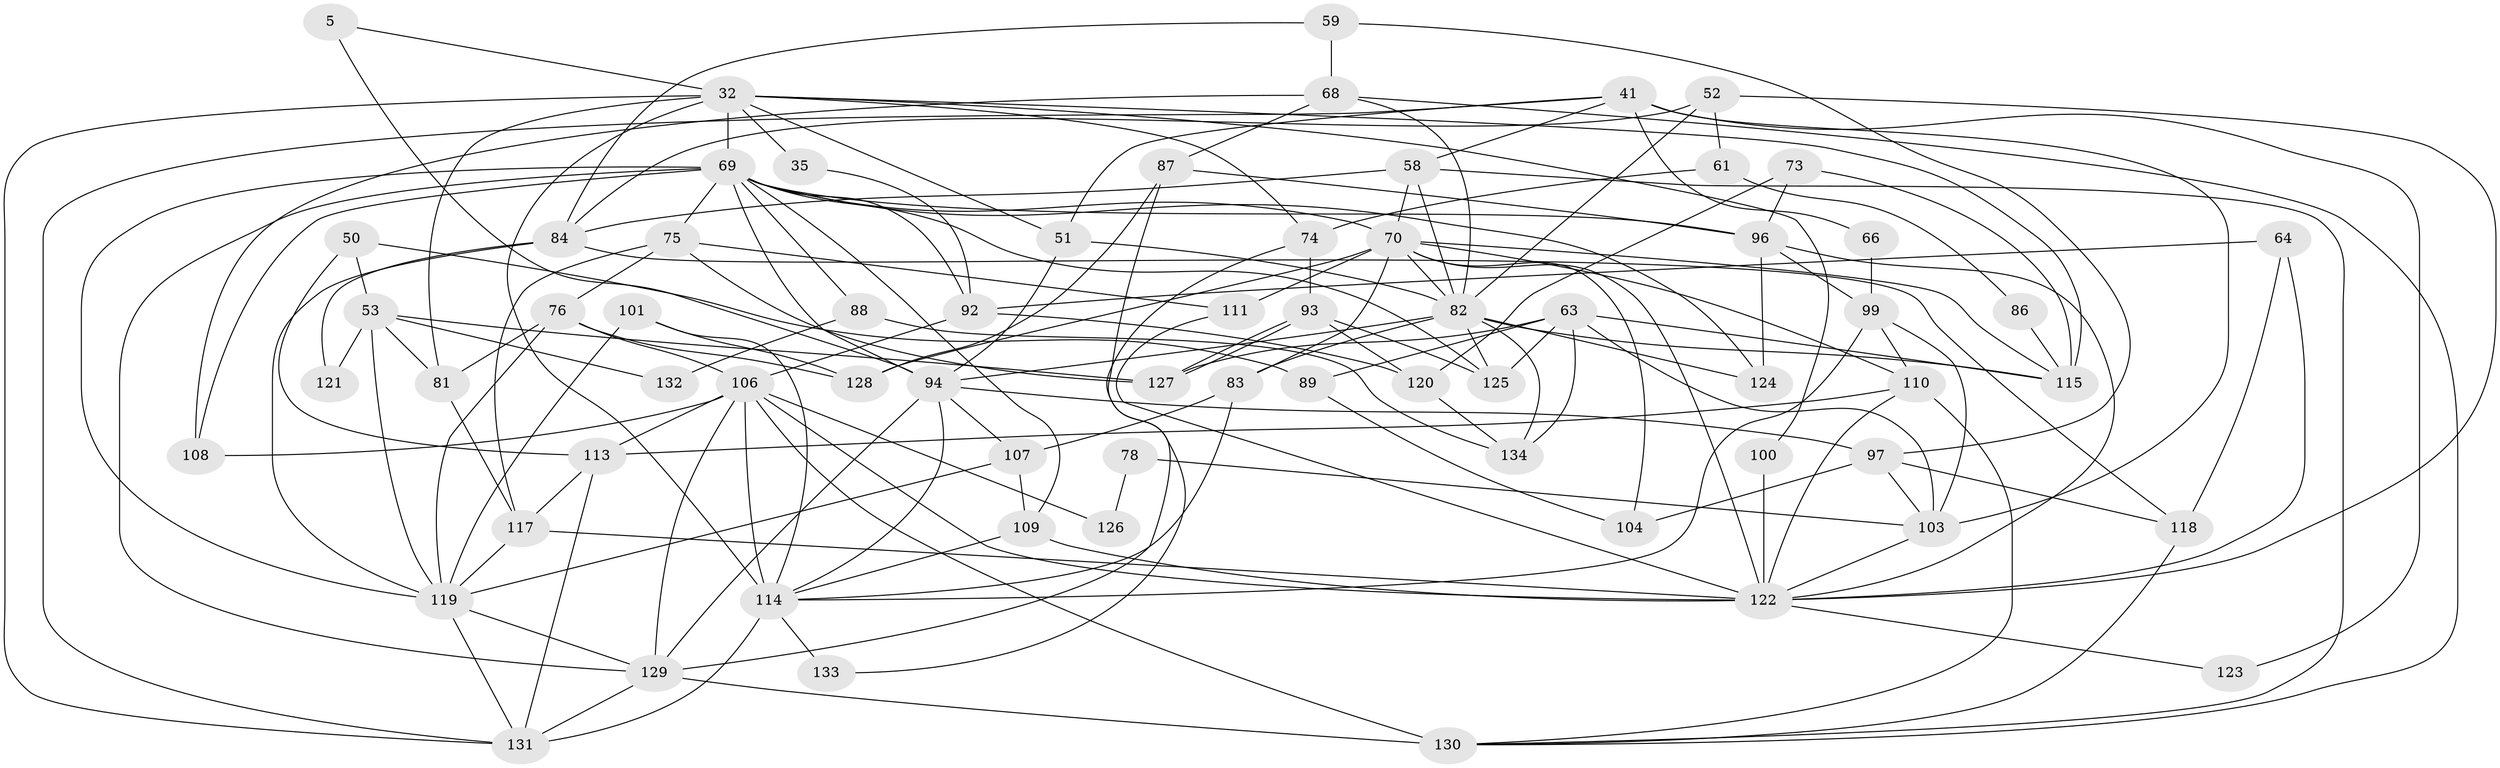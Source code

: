 // original degree distribution, {3: 0.29850746268656714, 4: 0.26119402985074625, 2: 0.12686567164179105, 5: 0.17164179104477612, 6: 0.06716417910447761, 8: 0.022388059701492536, 7: 0.05223880597014925}
// Generated by graph-tools (version 1.1) at 2025/49/03/09/25 04:49:15]
// undirected, 67 vertices, 161 edges
graph export_dot {
graph [start="1"]
  node [color=gray90,style=filled];
  5;
  32 [super="+16+22"];
  35;
  41 [super="+36"];
  50;
  51;
  52;
  53;
  58 [super="+8"];
  59;
  61;
  63 [super="+12+31"];
  64;
  66;
  68;
  69 [super="+67+38"];
  70 [super="+26+48+57"];
  73;
  74 [super="+6+20"];
  75 [super="+30"];
  76 [super="+28"];
  78;
  81 [super="+37"];
  82 [super="+24+34"];
  83;
  84 [super="+60"];
  86 [super="+65"];
  87;
  88;
  89;
  92;
  93;
  94 [super="+54"];
  96 [super="+62"];
  97;
  99 [super="+14"];
  100;
  101;
  103 [super="+85"];
  104 [super="+29"];
  106 [super="+10+4+95+43"];
  107 [super="+42"];
  108;
  109;
  110 [super="+77"];
  111 [super="+9"];
  113;
  114 [super="+98+55"];
  115;
  117 [super="+15+56"];
  118;
  119 [super="+90+40"];
  120;
  121;
  122 [super="+79+102+91"];
  123;
  124 [super="+19"];
  125;
  126;
  127 [super="+105"];
  128;
  129 [super="+2+112+80"];
  130 [super="+116"];
  131 [super="+46"];
  132;
  133;
  134;
  5 -- 94;
  5 -- 32;
  32 -- 35 [weight=2];
  32 -- 131 [weight=3];
  32 -- 81;
  32 -- 100;
  32 -- 74;
  32 -- 115;
  32 -- 51;
  32 -- 69 [weight=2];
  32 -- 114;
  35 -- 92;
  41 -- 58;
  41 -- 51;
  41 -- 66;
  41 -- 131;
  41 -- 123;
  41 -- 103 [weight=2];
  50 -- 113;
  50 -- 53;
  50 -- 89;
  51 -- 94;
  51 -- 82;
  52 -- 82;
  52 -- 61;
  52 -- 84;
  52 -- 122;
  53 -- 119;
  53 -- 81 [weight=2];
  53 -- 121;
  53 -- 132;
  53 -- 127;
  58 -- 70;
  58 -- 130;
  58 -- 84 [weight=2];
  58 -- 82;
  59 -- 68;
  59 -- 97;
  59 -- 84;
  61 -- 74;
  61 -- 86;
  63 -- 127 [weight=2];
  63 -- 103 [weight=3];
  63 -- 115;
  63 -- 134;
  63 -- 89;
  63 -- 125;
  64 -- 118;
  64 -- 92;
  64 -- 122;
  66 -- 99;
  68 -- 130;
  68 -- 87;
  68 -- 108;
  68 -- 82;
  69 -- 108;
  69 -- 88;
  69 -- 129 [weight=2];
  69 -- 125;
  69 -- 119 [weight=2];
  69 -- 70 [weight=2];
  69 -- 96 [weight=2];
  69 -- 75 [weight=3];
  69 -- 109;
  69 -- 92;
  69 -- 124;
  69 -- 94;
  70 -- 83;
  70 -- 128;
  70 -- 122;
  70 -- 115;
  70 -- 110 [weight=2];
  70 -- 111;
  70 -- 104;
  70 -- 82;
  73 -- 120;
  73 -- 115;
  73 -- 96;
  74 -- 93 [weight=2];
  74 -- 129;
  75 -- 117;
  75 -- 76;
  75 -- 127;
  75 -- 111;
  76 -- 81;
  76 -- 106;
  76 -- 128;
  76 -- 119;
  78 -- 126;
  78 -- 103 [weight=2];
  81 -- 117;
  82 -- 115;
  82 -- 134;
  82 -- 83;
  82 -- 94;
  82 -- 124;
  82 -- 125;
  83 -- 107;
  83 -- 114;
  84 -- 118;
  84 -- 119 [weight=2];
  84 -- 121;
  86 -- 115 [weight=2];
  87 -- 128;
  87 -- 133;
  87 -- 96;
  88 -- 134;
  88 -- 132;
  89 -- 104;
  92 -- 120;
  92 -- 106;
  93 -- 125;
  93 -- 127;
  93 -- 127;
  93 -- 120;
  94 -- 97;
  94 -- 107;
  94 -- 129 [weight=2];
  94 -- 114;
  96 -- 124 [weight=2];
  96 -- 122;
  96 -- 99;
  97 -- 118;
  97 -- 104;
  97 -- 103;
  99 -- 110 [weight=2];
  99 -- 103 [weight=2];
  99 -- 114;
  100 -- 122;
  101 -- 128;
  101 -- 119;
  101 -- 114;
  103 -- 122 [weight=2];
  106 -- 130 [weight=2];
  106 -- 108;
  106 -- 126;
  106 -- 122 [weight=3];
  106 -- 113;
  106 -- 129;
  106 -- 114 [weight=2];
  107 -- 119 [weight=2];
  107 -- 109;
  109 -- 122;
  109 -- 114;
  110 -- 122 [weight=2];
  110 -- 113;
  110 -- 130;
  111 -- 122;
  113 -- 131;
  113 -- 117;
  114 -- 131 [weight=2];
  114 -- 133;
  117 -- 122 [weight=2];
  117 -- 119;
  118 -- 130;
  119 -- 131;
  119 -- 129;
  120 -- 134;
  122 -- 123;
  129 -- 130 [weight=2];
  129 -- 131 [weight=2];
}
